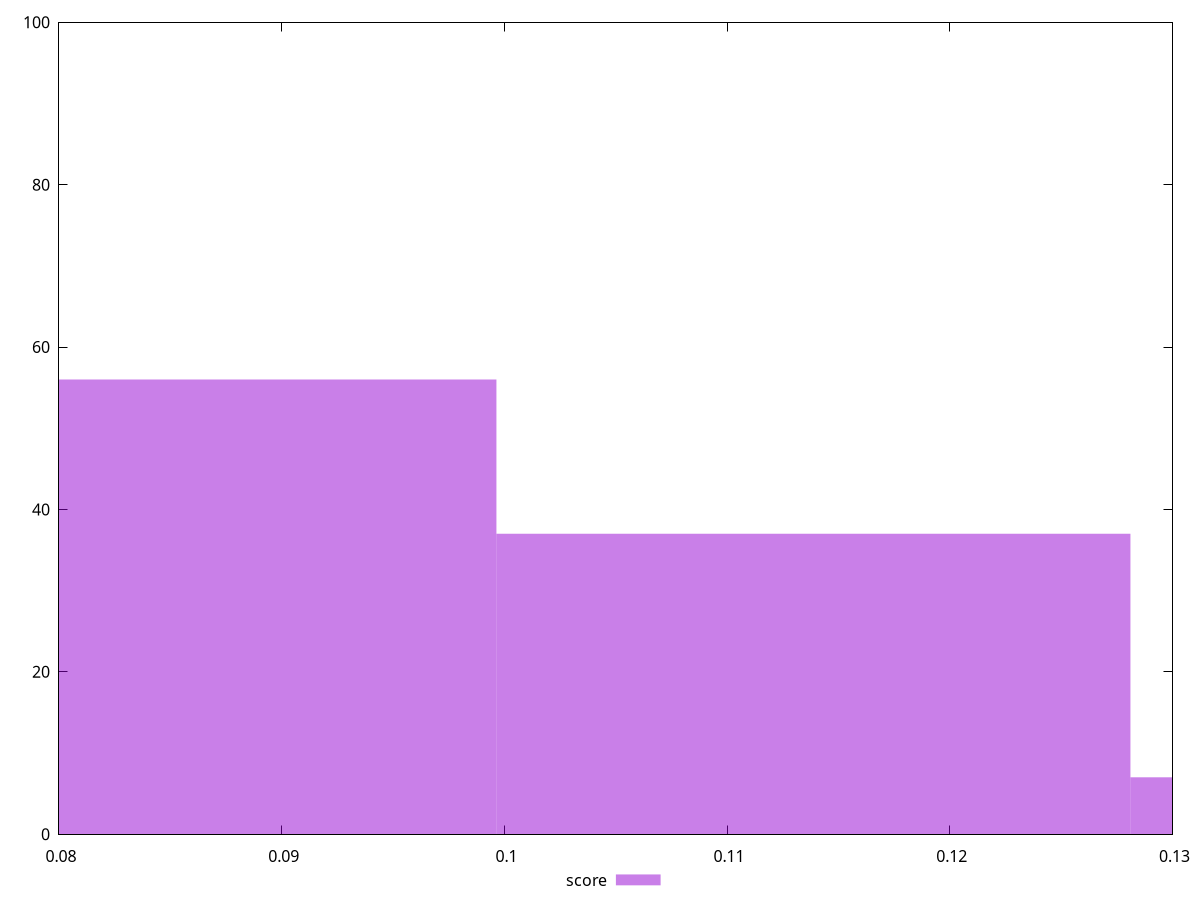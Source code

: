 reset

$score <<EOF
0.14234564018717225 7
0.08540738411230334 56
0.11387651214973779 37
EOF

set key outside below
set boxwidth 0.028469128037434448
set xrange [0.08:0.13]
set yrange [0:100]
set trange [0:100]
set style fill transparent solid 0.5 noborder
set terminal svg size 640, 490 enhanced background rgb 'white'
set output "reports/report_00033_2021-03-01T14-23-16.841Z/unused-javascript/samples/astro/score/histogram.svg"

plot $score title "score" with boxes

reset
